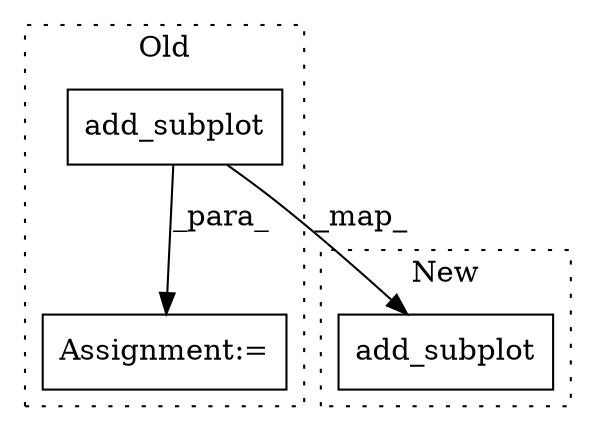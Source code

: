 digraph G {
subgraph cluster0 {
1 [label="add_subplot" a="32" s="572,587" l="12,1" shape="box"];
3 [label="Assignment:=" a="7" s="569" l="1" shape="box"];
label = "Old";
style="dotted";
}
subgraph cluster1 {
2 [label="add_subplot" a="32" s="504,519" l="12,1" shape="box"];
label = "New";
style="dotted";
}
1 -> 2 [label="_map_"];
1 -> 3 [label="_para_"];
}